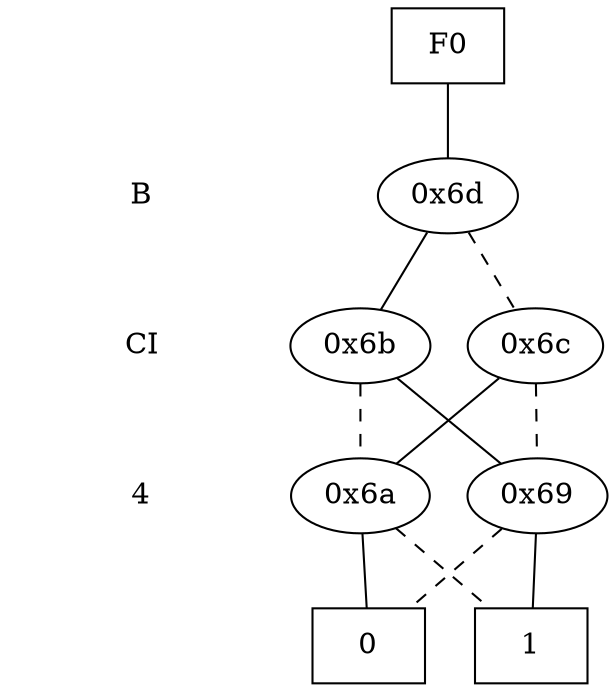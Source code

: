 digraph "DD" {
size = "7.5,10"
center = true;
edge [dir = none];
{ node [shape = plaintext];
  edge [style = invis];
  "CONST NODES" [style = invis];
" B " -> " CI " -> " 4 " -> "CONST NODES"; 
}
{ rank = same; node [shape = box]; edge [style = invis];
"F0"; }
{ rank = same; " B ";
"0x6d";
}
{ rank = same; " CI ";
"0x6b";
"0x6c";
}
{ rank = same; " 4 ";
"0x6a";
"0x69";
}
{ rank = same; "CONST NODES";
{ node [shape = box]; "0x5e";
"0x5d";
}
}
"F0" -> "0x6d" [style = solid];
"0x6d" -> "0x6b";
"0x6d" -> "0x6c" [style = dashed];
"0x6b" -> "0x69";
"0x6b" -> "0x6a" [style = dashed];
"0x6c" -> "0x6a";
"0x6c" -> "0x69" [style = dashed];
"0x6a" -> "0x5e";
"0x6a" -> "0x5d" [style = dashed];
"0x69" -> "0x5d";
"0x69" -> "0x5e" [style = dashed];
"0x5e" [label = "0"];
"0x5d" [label = "1"];
}
